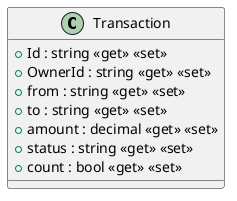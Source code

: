 @startuml
class Transaction {
    + Id : string <<get>> <<set>>
    + OwnerId : string <<get>> <<set>>
    + from : string <<get>> <<set>>
    + to : string <<get>> <<set>>
    + amount : decimal <<get>> <<set>>
    + status : string <<get>> <<set>>
    + count : bool <<get>> <<set>>
}
@enduml
